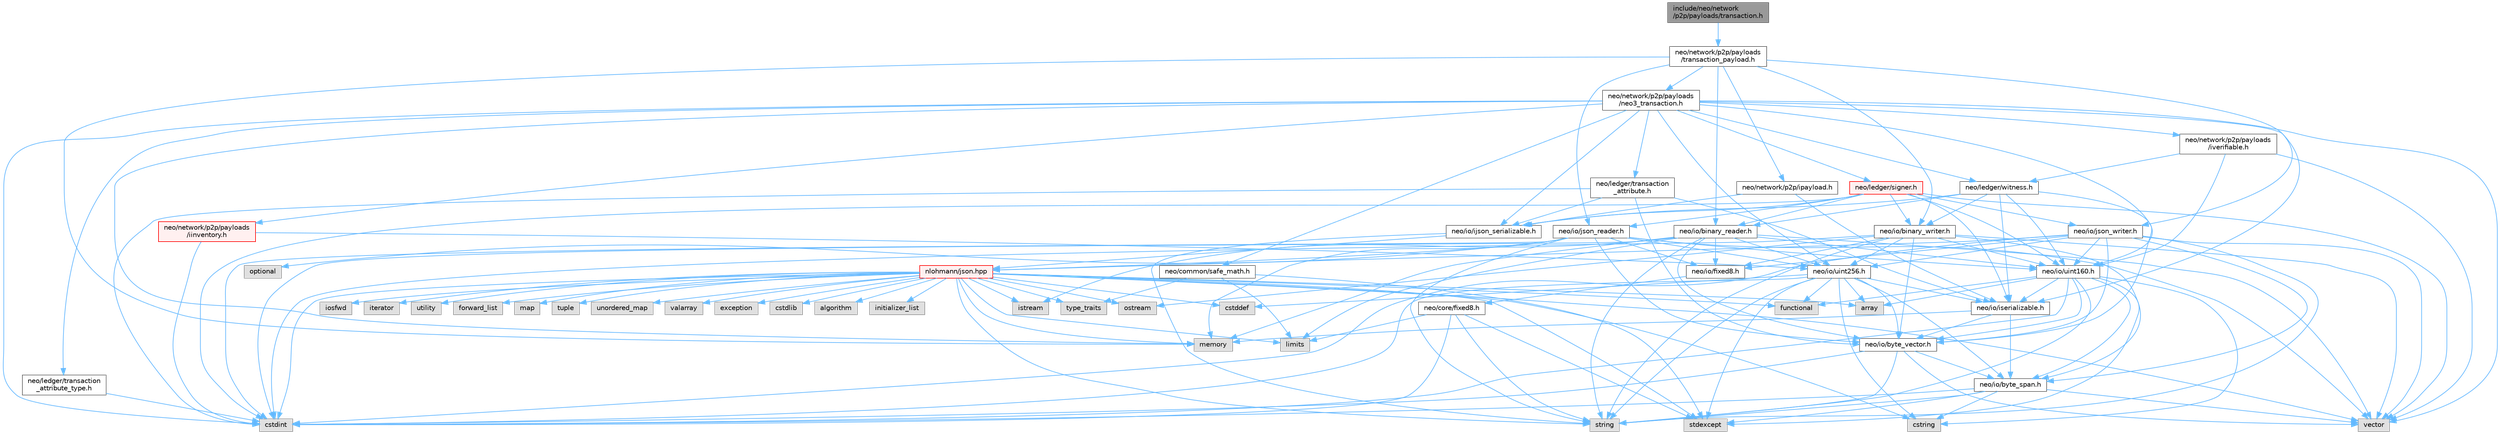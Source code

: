 digraph "include/neo/network/p2p/payloads/transaction.h"
{
 // LATEX_PDF_SIZE
  bgcolor="transparent";
  edge [fontname=Helvetica,fontsize=10,labelfontname=Helvetica,labelfontsize=10];
  node [fontname=Helvetica,fontsize=10,shape=box,height=0.2,width=0.4];
  Node1 [id="Node000001",label="include/neo/network\l/p2p/payloads/transaction.h",height=0.2,width=0.4,color="gray40", fillcolor="grey60", style="filled", fontcolor="black",tooltip=" "];
  Node1 -> Node2 [id="edge154_Node000001_Node000002",color="steelblue1",style="solid",tooltip=" "];
  Node2 [id="Node000002",label="neo/network/p2p/payloads\l/transaction_payload.h",height=0.2,width=0.4,color="grey40", fillcolor="white", style="filled",URL="$transaction__payload_8h.html",tooltip=" "];
  Node2 -> Node3 [id="edge155_Node000002_Node000003",color="steelblue1",style="solid",tooltip=" "];
  Node3 [id="Node000003",label="neo/io/binary_reader.h",height=0.2,width=0.4,color="grey40", fillcolor="white", style="filled",URL="$binary__reader_8h.html",tooltip=" "];
  Node3 -> Node4 [id="edge156_Node000003_Node000004",color="steelblue1",style="solid",tooltip=" "];
  Node4 [id="Node000004",label="neo/io/byte_vector.h",height=0.2,width=0.4,color="grey40", fillcolor="white", style="filled",URL="$io_2byte__vector_8h.html",tooltip=" "];
  Node4 -> Node5 [id="edge157_Node000004_Node000005",color="steelblue1",style="solid",tooltip=" "];
  Node5 [id="Node000005",label="neo/io/byte_span.h",height=0.2,width=0.4,color="grey40", fillcolor="white", style="filled",URL="$io_2byte__span_8h.html",tooltip=" "];
  Node5 -> Node6 [id="edge158_Node000005_Node000006",color="steelblue1",style="solid",tooltip=" "];
  Node6 [id="Node000006",label="cstdint",height=0.2,width=0.4,color="grey60", fillcolor="#E0E0E0", style="filled",tooltip=" "];
  Node5 -> Node7 [id="edge159_Node000005_Node000007",color="steelblue1",style="solid",tooltip=" "];
  Node7 [id="Node000007",label="cstring",height=0.2,width=0.4,color="grey60", fillcolor="#E0E0E0", style="filled",tooltip=" "];
  Node5 -> Node8 [id="edge160_Node000005_Node000008",color="steelblue1",style="solid",tooltip=" "];
  Node8 [id="Node000008",label="stdexcept",height=0.2,width=0.4,color="grey60", fillcolor="#E0E0E0", style="filled",tooltip=" "];
  Node5 -> Node9 [id="edge161_Node000005_Node000009",color="steelblue1",style="solid",tooltip=" "];
  Node9 [id="Node000009",label="string",height=0.2,width=0.4,color="grey60", fillcolor="#E0E0E0", style="filled",tooltip=" "];
  Node5 -> Node10 [id="edge162_Node000005_Node000010",color="steelblue1",style="solid",tooltip=" "];
  Node10 [id="Node000010",label="vector",height=0.2,width=0.4,color="grey60", fillcolor="#E0E0E0", style="filled",tooltip=" "];
  Node4 -> Node6 [id="edge163_Node000004_Node000006",color="steelblue1",style="solid",tooltip=" "];
  Node4 -> Node9 [id="edge164_Node000004_Node000009",color="steelblue1",style="solid",tooltip=" "];
  Node4 -> Node10 [id="edge165_Node000004_Node000010",color="steelblue1",style="solid",tooltip=" "];
  Node3 -> Node11 [id="edge166_Node000003_Node000011",color="steelblue1",style="solid",tooltip=" "];
  Node11 [id="Node000011",label="neo/io/fixed8.h",height=0.2,width=0.4,color="grey40", fillcolor="white", style="filled",URL="$io_2fixed8_8h.html",tooltip=" "];
  Node11 -> Node12 [id="edge167_Node000011_Node000012",color="steelblue1",style="solid",tooltip=" "];
  Node12 [id="Node000012",label="neo/core/fixed8.h",height=0.2,width=0.4,color="grey40", fillcolor="white", style="filled",URL="$core_2fixed8_8h.html",tooltip=" "];
  Node12 -> Node6 [id="edge168_Node000012_Node000006",color="steelblue1",style="solid",tooltip=" "];
  Node12 -> Node13 [id="edge169_Node000012_Node000013",color="steelblue1",style="solid",tooltip=" "];
  Node13 [id="Node000013",label="limits",height=0.2,width=0.4,color="grey60", fillcolor="#E0E0E0", style="filled",tooltip=" "];
  Node12 -> Node8 [id="edge170_Node000012_Node000008",color="steelblue1",style="solid",tooltip=" "];
  Node12 -> Node9 [id="edge171_Node000012_Node000009",color="steelblue1",style="solid",tooltip=" "];
  Node3 -> Node14 [id="edge172_Node000003_Node000014",color="steelblue1",style="solid",tooltip=" "];
  Node14 [id="Node000014",label="neo/io/uint160.h",height=0.2,width=0.4,color="grey40", fillcolor="white", style="filled",URL="$uint160_8h.html",tooltip=" "];
  Node14 -> Node5 [id="edge173_Node000014_Node000005",color="steelblue1",style="solid",tooltip=" "];
  Node14 -> Node4 [id="edge174_Node000014_Node000004",color="steelblue1",style="solid",tooltip=" "];
  Node14 -> Node15 [id="edge175_Node000014_Node000015",color="steelblue1",style="solid",tooltip=" "];
  Node15 [id="Node000015",label="neo/io/iserializable.h",height=0.2,width=0.4,color="grey40", fillcolor="white", style="filled",URL="$iserializable_8h.html",tooltip=" "];
  Node15 -> Node5 [id="edge176_Node000015_Node000005",color="steelblue1",style="solid",tooltip=" "];
  Node15 -> Node4 [id="edge177_Node000015_Node000004",color="steelblue1",style="solid",tooltip=" "];
  Node15 -> Node16 [id="edge178_Node000015_Node000016",color="steelblue1",style="solid",tooltip=" "];
  Node16 [id="Node000016",label="memory",height=0.2,width=0.4,color="grey60", fillcolor="#E0E0E0", style="filled",tooltip=" "];
  Node14 -> Node17 [id="edge179_Node000014_Node000017",color="steelblue1",style="solid",tooltip=" "];
  Node17 [id="Node000017",label="array",height=0.2,width=0.4,color="grey60", fillcolor="#E0E0E0", style="filled",tooltip=" "];
  Node14 -> Node6 [id="edge180_Node000014_Node000006",color="steelblue1",style="solid",tooltip=" "];
  Node14 -> Node7 [id="edge181_Node000014_Node000007",color="steelblue1",style="solid",tooltip=" "];
  Node14 -> Node18 [id="edge182_Node000014_Node000018",color="steelblue1",style="solid",tooltip=" "];
  Node18 [id="Node000018",label="functional",height=0.2,width=0.4,color="grey60", fillcolor="#E0E0E0", style="filled",tooltip=" "];
  Node14 -> Node8 [id="edge183_Node000014_Node000008",color="steelblue1",style="solid",tooltip=" "];
  Node14 -> Node9 [id="edge184_Node000014_Node000009",color="steelblue1",style="solid",tooltip=" "];
  Node3 -> Node19 [id="edge185_Node000003_Node000019",color="steelblue1",style="solid",tooltip=" "];
  Node19 [id="Node000019",label="neo/io/uint256.h",height=0.2,width=0.4,color="grey40", fillcolor="white", style="filled",URL="$uint256_8h.html",tooltip=" "];
  Node19 -> Node5 [id="edge186_Node000019_Node000005",color="steelblue1",style="solid",tooltip=" "];
  Node19 -> Node4 [id="edge187_Node000019_Node000004",color="steelblue1",style="solid",tooltip=" "];
  Node19 -> Node15 [id="edge188_Node000019_Node000015",color="steelblue1",style="solid",tooltip=" "];
  Node19 -> Node17 [id="edge189_Node000019_Node000017",color="steelblue1",style="solid",tooltip=" "];
  Node19 -> Node20 [id="edge190_Node000019_Node000020",color="steelblue1",style="solid",tooltip=" "];
  Node20 [id="Node000020",label="cstddef",height=0.2,width=0.4,color="grey60", fillcolor="#E0E0E0", style="filled",tooltip=" "];
  Node19 -> Node6 [id="edge191_Node000019_Node000006",color="steelblue1",style="solid",tooltip=" "];
  Node19 -> Node7 [id="edge192_Node000019_Node000007",color="steelblue1",style="solid",tooltip=" "];
  Node19 -> Node18 [id="edge193_Node000019_Node000018",color="steelblue1",style="solid",tooltip=" "];
  Node19 -> Node8 [id="edge194_Node000019_Node000008",color="steelblue1",style="solid",tooltip=" "];
  Node19 -> Node9 [id="edge195_Node000019_Node000009",color="steelblue1",style="solid",tooltip=" "];
  Node3 -> Node6 [id="edge196_Node000003_Node000006",color="steelblue1",style="solid",tooltip=" "];
  Node3 -> Node21 [id="edge197_Node000003_Node000021",color="steelblue1",style="solid",tooltip=" "];
  Node21 [id="Node000021",label="istream",height=0.2,width=0.4,color="grey60", fillcolor="#E0E0E0", style="filled",tooltip=" "];
  Node3 -> Node13 [id="edge198_Node000003_Node000013",color="steelblue1",style="solid",tooltip=" "];
  Node3 -> Node16 [id="edge199_Node000003_Node000016",color="steelblue1",style="solid",tooltip=" "];
  Node3 -> Node9 [id="edge200_Node000003_Node000009",color="steelblue1",style="solid",tooltip=" "];
  Node3 -> Node10 [id="edge201_Node000003_Node000010",color="steelblue1",style="solid",tooltip=" "];
  Node2 -> Node22 [id="edge202_Node000002_Node000022",color="steelblue1",style="solid",tooltip=" "];
  Node22 [id="Node000022",label="neo/io/binary_writer.h",height=0.2,width=0.4,color="grey40", fillcolor="white", style="filled",URL="$binary__writer_8h.html",tooltip=" "];
  Node22 -> Node5 [id="edge203_Node000022_Node000005",color="steelblue1",style="solid",tooltip=" "];
  Node22 -> Node4 [id="edge204_Node000022_Node000004",color="steelblue1",style="solid",tooltip=" "];
  Node22 -> Node11 [id="edge205_Node000022_Node000011",color="steelblue1",style="solid",tooltip=" "];
  Node22 -> Node14 [id="edge206_Node000022_Node000014",color="steelblue1",style="solid",tooltip=" "];
  Node22 -> Node19 [id="edge207_Node000022_Node000019",color="steelblue1",style="solid",tooltip=" "];
  Node22 -> Node6 [id="edge208_Node000022_Node000006",color="steelblue1",style="solid",tooltip=" "];
  Node22 -> Node23 [id="edge209_Node000022_Node000023",color="steelblue1",style="solid",tooltip=" "];
  Node23 [id="Node000023",label="ostream",height=0.2,width=0.4,color="grey60", fillcolor="#E0E0E0", style="filled",tooltip=" "];
  Node22 -> Node9 [id="edge210_Node000022_Node000009",color="steelblue1",style="solid",tooltip=" "];
  Node22 -> Node10 [id="edge211_Node000022_Node000010",color="steelblue1",style="solid",tooltip=" "];
  Node2 -> Node24 [id="edge212_Node000002_Node000024",color="steelblue1",style="solid",tooltip=" "];
  Node24 [id="Node000024",label="neo/io/json_reader.h",height=0.2,width=0.4,color="grey40", fillcolor="white", style="filled",URL="$json__reader_8h.html",tooltip=" "];
  Node24 -> Node4 [id="edge213_Node000024_Node000004",color="steelblue1",style="solid",tooltip=" "];
  Node24 -> Node11 [id="edge214_Node000024_Node000011",color="steelblue1",style="solid",tooltip=" "];
  Node24 -> Node14 [id="edge215_Node000024_Node000014",color="steelblue1",style="solid",tooltip=" "];
  Node24 -> Node19 [id="edge216_Node000024_Node000019",color="steelblue1",style="solid",tooltip=" "];
  Node24 -> Node6 [id="edge217_Node000024_Node000006",color="steelblue1",style="solid",tooltip=" "];
  Node24 -> Node16 [id="edge218_Node000024_Node000016",color="steelblue1",style="solid",tooltip=" "];
  Node24 -> Node25 [id="edge219_Node000024_Node000025",color="steelblue1",style="solid",tooltip=" "];
  Node25 [id="Node000025",label="nlohmann/json.hpp",height=0.2,width=0.4,color="red", fillcolor="#FFF0F0", style="filled",URL="$json_8hpp.html",tooltip=" "];
  Node25 -> Node26 [id="edge220_Node000025_Node000026",color="steelblue1",style="solid",tooltip=" "];
  Node26 [id="Node000026",label="algorithm",height=0.2,width=0.4,color="grey60", fillcolor="#E0E0E0", style="filled",tooltip=" "];
  Node25 -> Node20 [id="edge221_Node000025_Node000020",color="steelblue1",style="solid",tooltip=" "];
  Node25 -> Node18 [id="edge222_Node000025_Node000018",color="steelblue1",style="solid",tooltip=" "];
  Node25 -> Node27 [id="edge223_Node000025_Node000027",color="steelblue1",style="solid",tooltip=" "];
  Node27 [id="Node000027",label="initializer_list",height=0.2,width=0.4,color="grey60", fillcolor="#E0E0E0", style="filled",tooltip=" "];
  Node25 -> Node28 [id="edge224_Node000025_Node000028",color="steelblue1",style="solid",tooltip=" "];
  Node28 [id="Node000028",label="iosfwd",height=0.2,width=0.4,color="grey60", fillcolor="#E0E0E0", style="filled",tooltip=" "];
  Node25 -> Node29 [id="edge225_Node000025_Node000029",color="steelblue1",style="solid",tooltip=" "];
  Node29 [id="Node000029",label="iterator",height=0.2,width=0.4,color="grey60", fillcolor="#E0E0E0", style="filled",tooltip=" "];
  Node25 -> Node16 [id="edge226_Node000025_Node000016",color="steelblue1",style="solid",tooltip=" "];
  Node25 -> Node9 [id="edge227_Node000025_Node000009",color="steelblue1",style="solid",tooltip=" "];
  Node25 -> Node30 [id="edge228_Node000025_Node000030",color="steelblue1",style="solid",tooltip=" "];
  Node30 [id="Node000030",label="utility",height=0.2,width=0.4,color="grey60", fillcolor="#E0E0E0", style="filled",tooltip=" "];
  Node25 -> Node10 [id="edge229_Node000025_Node000010",color="steelblue1",style="solid",tooltip=" "];
  Node25 -> Node17 [id="edge230_Node000025_Node000017",color="steelblue1",style="solid",tooltip=" "];
  Node25 -> Node31 [id="edge231_Node000025_Node000031",color="steelblue1",style="solid",tooltip=" "];
  Node31 [id="Node000031",label="forward_list",height=0.2,width=0.4,color="grey60", fillcolor="#E0E0E0", style="filled",tooltip=" "];
  Node25 -> Node32 [id="edge232_Node000025_Node000032",color="steelblue1",style="solid",tooltip=" "];
  Node32 [id="Node000032",label="map",height=0.2,width=0.4,color="grey60", fillcolor="#E0E0E0", style="filled",tooltip=" "];
  Node25 -> Node33 [id="edge233_Node000025_Node000033",color="steelblue1",style="solid",tooltip=" "];
  Node33 [id="Node000033",label="tuple",height=0.2,width=0.4,color="grey60", fillcolor="#E0E0E0", style="filled",tooltip=" "];
  Node25 -> Node34 [id="edge234_Node000025_Node000034",color="steelblue1",style="solid",tooltip=" "];
  Node34 [id="Node000034",label="type_traits",height=0.2,width=0.4,color="grey60", fillcolor="#E0E0E0", style="filled",tooltip=" "];
  Node25 -> Node35 [id="edge235_Node000025_Node000035",color="steelblue1",style="solid",tooltip=" "];
  Node35 [id="Node000035",label="unordered_map",height=0.2,width=0.4,color="grey60", fillcolor="#E0E0E0", style="filled",tooltip=" "];
  Node25 -> Node36 [id="edge236_Node000025_Node000036",color="steelblue1",style="solid",tooltip=" "];
  Node36 [id="Node000036",label="valarray",height=0.2,width=0.4,color="grey60", fillcolor="#E0E0E0", style="filled",tooltip=" "];
  Node25 -> Node37 [id="edge237_Node000025_Node000037",color="steelblue1",style="solid",tooltip=" "];
  Node37 [id="Node000037",label="exception",height=0.2,width=0.4,color="grey60", fillcolor="#E0E0E0", style="filled",tooltip=" "];
  Node25 -> Node8 [id="edge238_Node000025_Node000008",color="steelblue1",style="solid",tooltip=" "];
  Node25 -> Node6 [id="edge239_Node000025_Node000006",color="steelblue1",style="solid",tooltip=" "];
  Node25 -> Node38 [id="edge240_Node000025_Node000038",color="steelblue1",style="solid",tooltip=" "];
  Node38 [id="Node000038",label="cstdlib",height=0.2,width=0.4,color="grey60", fillcolor="#E0E0E0", style="filled",tooltip=" "];
  Node25 -> Node13 [id="edge241_Node000025_Node000013",color="steelblue1",style="solid",tooltip=" "];
  Node25 -> Node7 [id="edge242_Node000025_Node000007",color="steelblue1",style="solid",tooltip=" "];
  Node25 -> Node21 [id="edge243_Node000025_Node000021",color="steelblue1",style="solid",tooltip=" "];
  Node25 -> Node23 [id="edge244_Node000025_Node000023",color="steelblue1",style="solid",tooltip=" "];
  Node24 -> Node48 [id="edge245_Node000024_Node000048",color="steelblue1",style="solid",tooltip=" "];
  Node48 [id="Node000048",label="optional",height=0.2,width=0.4,color="grey60", fillcolor="#E0E0E0", style="filled",tooltip=" "];
  Node24 -> Node9 [id="edge246_Node000024_Node000009",color="steelblue1",style="solid",tooltip=" "];
  Node24 -> Node10 [id="edge247_Node000024_Node000010",color="steelblue1",style="solid",tooltip=" "];
  Node2 -> Node49 [id="edge248_Node000002_Node000049",color="steelblue1",style="solid",tooltip=" "];
  Node49 [id="Node000049",label="neo/io/json_writer.h",height=0.2,width=0.4,color="grey40", fillcolor="white", style="filled",URL="$json__writer_8h.html",tooltip=" "];
  Node49 -> Node5 [id="edge249_Node000049_Node000005",color="steelblue1",style="solid",tooltip=" "];
  Node49 -> Node4 [id="edge250_Node000049_Node000004",color="steelblue1",style="solid",tooltip=" "];
  Node49 -> Node11 [id="edge251_Node000049_Node000011",color="steelblue1",style="solid",tooltip=" "];
  Node49 -> Node14 [id="edge252_Node000049_Node000014",color="steelblue1",style="solid",tooltip=" "];
  Node49 -> Node19 [id="edge253_Node000049_Node000019",color="steelblue1",style="solid",tooltip=" "];
  Node49 -> Node6 [id="edge254_Node000049_Node000006",color="steelblue1",style="solid",tooltip=" "];
  Node49 -> Node25 [id="edge255_Node000049_Node000025",color="steelblue1",style="solid",tooltip=" "];
  Node49 -> Node9 [id="edge256_Node000049_Node000009",color="steelblue1",style="solid",tooltip=" "];
  Node49 -> Node10 [id="edge257_Node000049_Node000010",color="steelblue1",style="solid",tooltip=" "];
  Node2 -> Node50 [id="edge258_Node000002_Node000050",color="steelblue1",style="solid",tooltip=" "];
  Node50 [id="Node000050",label="neo/network/p2p/ipayload.h",height=0.2,width=0.4,color="grey40", fillcolor="white", style="filled",URL="$p2p_2ipayload_8h.html",tooltip=" "];
  Node50 -> Node51 [id="edge259_Node000050_Node000051",color="steelblue1",style="solid",tooltip=" "];
  Node51 [id="Node000051",label="neo/io/ijson_serializable.h",height=0.2,width=0.4,color="grey40", fillcolor="white", style="filled",URL="$ijson__serializable_8h.html",tooltip=" "];
  Node51 -> Node25 [id="edge260_Node000051_Node000025",color="steelblue1",style="solid",tooltip=" "];
  Node51 -> Node9 [id="edge261_Node000051_Node000009",color="steelblue1",style="solid",tooltip=" "];
  Node50 -> Node15 [id="edge262_Node000050_Node000015",color="steelblue1",style="solid",tooltip=" "];
  Node2 -> Node52 [id="edge263_Node000002_Node000052",color="steelblue1",style="solid",tooltip=" "];
  Node52 [id="Node000052",label="neo/network/p2p/payloads\l/neo3_transaction.h",height=0.2,width=0.4,color="grey40", fillcolor="white", style="filled",URL="$neo3__transaction_8h.html",tooltip=" "];
  Node52 -> Node53 [id="edge264_Node000052_Node000053",color="steelblue1",style="solid",tooltip=" "];
  Node53 [id="Node000053",label="neo/common/safe_math.h",height=0.2,width=0.4,color="grey40", fillcolor="white", style="filled",URL="$safe__math_8h.html",tooltip=" "];
  Node53 -> Node13 [id="edge265_Node000053_Node000013",color="steelblue1",style="solid",tooltip=" "];
  Node53 -> Node8 [id="edge266_Node000053_Node000008",color="steelblue1",style="solid",tooltip=" "];
  Node53 -> Node34 [id="edge267_Node000053_Node000034",color="steelblue1",style="solid",tooltip=" "];
  Node52 -> Node51 [id="edge268_Node000052_Node000051",color="steelblue1",style="solid",tooltip=" "];
  Node52 -> Node15 [id="edge269_Node000052_Node000015",color="steelblue1",style="solid",tooltip=" "];
  Node52 -> Node14 [id="edge270_Node000052_Node000014",color="steelblue1",style="solid",tooltip=" "];
  Node52 -> Node19 [id="edge271_Node000052_Node000019",color="steelblue1",style="solid",tooltip=" "];
  Node52 -> Node54 [id="edge272_Node000052_Node000054",color="steelblue1",style="solid",tooltip=" "];
  Node54 [id="Node000054",label="neo/ledger/signer.h",height=0.2,width=0.4,color="red", fillcolor="#FFF0F0", style="filled",URL="$signer_8h.html",tooltip=" "];
  Node54 -> Node3 [id="edge273_Node000054_Node000003",color="steelblue1",style="solid",tooltip=" "];
  Node54 -> Node22 [id="edge274_Node000054_Node000022",color="steelblue1",style="solid",tooltip=" "];
  Node54 -> Node51 [id="edge275_Node000054_Node000051",color="steelblue1",style="solid",tooltip=" "];
  Node54 -> Node15 [id="edge276_Node000054_Node000015",color="steelblue1",style="solid",tooltip=" "];
  Node54 -> Node24 [id="edge277_Node000054_Node000024",color="steelblue1",style="solid",tooltip=" "];
  Node54 -> Node49 [id="edge278_Node000054_Node000049",color="steelblue1",style="solid",tooltip=" "];
  Node54 -> Node14 [id="edge279_Node000054_Node000014",color="steelblue1",style="solid",tooltip=" "];
  Node54 -> Node6 [id="edge280_Node000054_Node000006",color="steelblue1",style="solid",tooltip=" "];
  Node54 -> Node10 [id="edge281_Node000054_Node000010",color="steelblue1",style="solid",tooltip=" "];
  Node52 -> Node57 [id="edge282_Node000052_Node000057",color="steelblue1",style="solid",tooltip=" "];
  Node57 [id="Node000057",label="neo/ledger/transaction\l_attribute.h",height=0.2,width=0.4,color="grey40", fillcolor="white", style="filled",URL="$transaction__attribute_8h.html",tooltip=" "];
  Node57 -> Node4 [id="edge283_Node000057_Node000004",color="steelblue1",style="solid",tooltip=" "];
  Node57 -> Node51 [id="edge284_Node000057_Node000051",color="steelblue1",style="solid",tooltip=" "];
  Node57 -> Node15 [id="edge285_Node000057_Node000015",color="steelblue1",style="solid",tooltip=" "];
  Node57 -> Node6 [id="edge286_Node000057_Node000006",color="steelblue1",style="solid",tooltip=" "];
  Node52 -> Node58 [id="edge287_Node000052_Node000058",color="steelblue1",style="solid",tooltip=" "];
  Node58 [id="Node000058",label="neo/ledger/transaction\l_attribute_type.h",height=0.2,width=0.4,color="grey40", fillcolor="white", style="filled",URL="$transaction__attribute__type_8h.html",tooltip=" "];
  Node58 -> Node6 [id="edge288_Node000058_Node000006",color="steelblue1",style="solid",tooltip=" "];
  Node52 -> Node59 [id="edge289_Node000052_Node000059",color="steelblue1",style="solid",tooltip=" "];
  Node59 [id="Node000059",label="neo/ledger/witness.h",height=0.2,width=0.4,color="grey40", fillcolor="white", style="filled",URL="$ledger_2witness_8h.html",tooltip=" "];
  Node59 -> Node3 [id="edge290_Node000059_Node000003",color="steelblue1",style="solid",tooltip=" "];
  Node59 -> Node22 [id="edge291_Node000059_Node000022",color="steelblue1",style="solid",tooltip=" "];
  Node59 -> Node4 [id="edge292_Node000059_Node000004",color="steelblue1",style="solid",tooltip=" "];
  Node59 -> Node51 [id="edge293_Node000059_Node000051",color="steelblue1",style="solid",tooltip=" "];
  Node59 -> Node15 [id="edge294_Node000059_Node000015",color="steelblue1",style="solid",tooltip=" "];
  Node59 -> Node14 [id="edge295_Node000059_Node000014",color="steelblue1",style="solid",tooltip=" "];
  Node52 -> Node60 [id="edge296_Node000052_Node000060",color="steelblue1",style="solid",tooltip=" "];
  Node60 [id="Node000060",label="neo/network/p2p/payloads\l/iinventory.h",height=0.2,width=0.4,color="red", fillcolor="#FFF0F0", style="filled",URL="$payloads_2iinventory_8h.html",tooltip=" "];
  Node60 -> Node19 [id="edge297_Node000060_Node000019",color="steelblue1",style="solid",tooltip=" "];
  Node60 -> Node6 [id="edge298_Node000060_Node000006",color="steelblue1",style="solid",tooltip=" "];
  Node52 -> Node62 [id="edge299_Node000052_Node000062",color="steelblue1",style="solid",tooltip=" "];
  Node62 [id="Node000062",label="neo/network/p2p/payloads\l/iverifiable.h",height=0.2,width=0.4,color="grey40", fillcolor="white", style="filled",URL="$iverifiable_8h.html",tooltip=" "];
  Node62 -> Node14 [id="edge300_Node000062_Node000014",color="steelblue1",style="solid",tooltip=" "];
  Node62 -> Node59 [id="edge301_Node000062_Node000059",color="steelblue1",style="solid",tooltip=" "];
  Node62 -> Node10 [id="edge302_Node000062_Node000010",color="steelblue1",style="solid",tooltip=" "];
  Node52 -> Node6 [id="edge303_Node000052_Node000006",color="steelblue1",style="solid",tooltip=" "];
  Node52 -> Node16 [id="edge304_Node000052_Node000016",color="steelblue1",style="solid",tooltip=" "];
  Node52 -> Node10 [id="edge305_Node000052_Node000010",color="steelblue1",style="solid",tooltip=" "];
  Node2 -> Node16 [id="edge306_Node000002_Node000016",color="steelblue1",style="solid",tooltip=" "];
}
